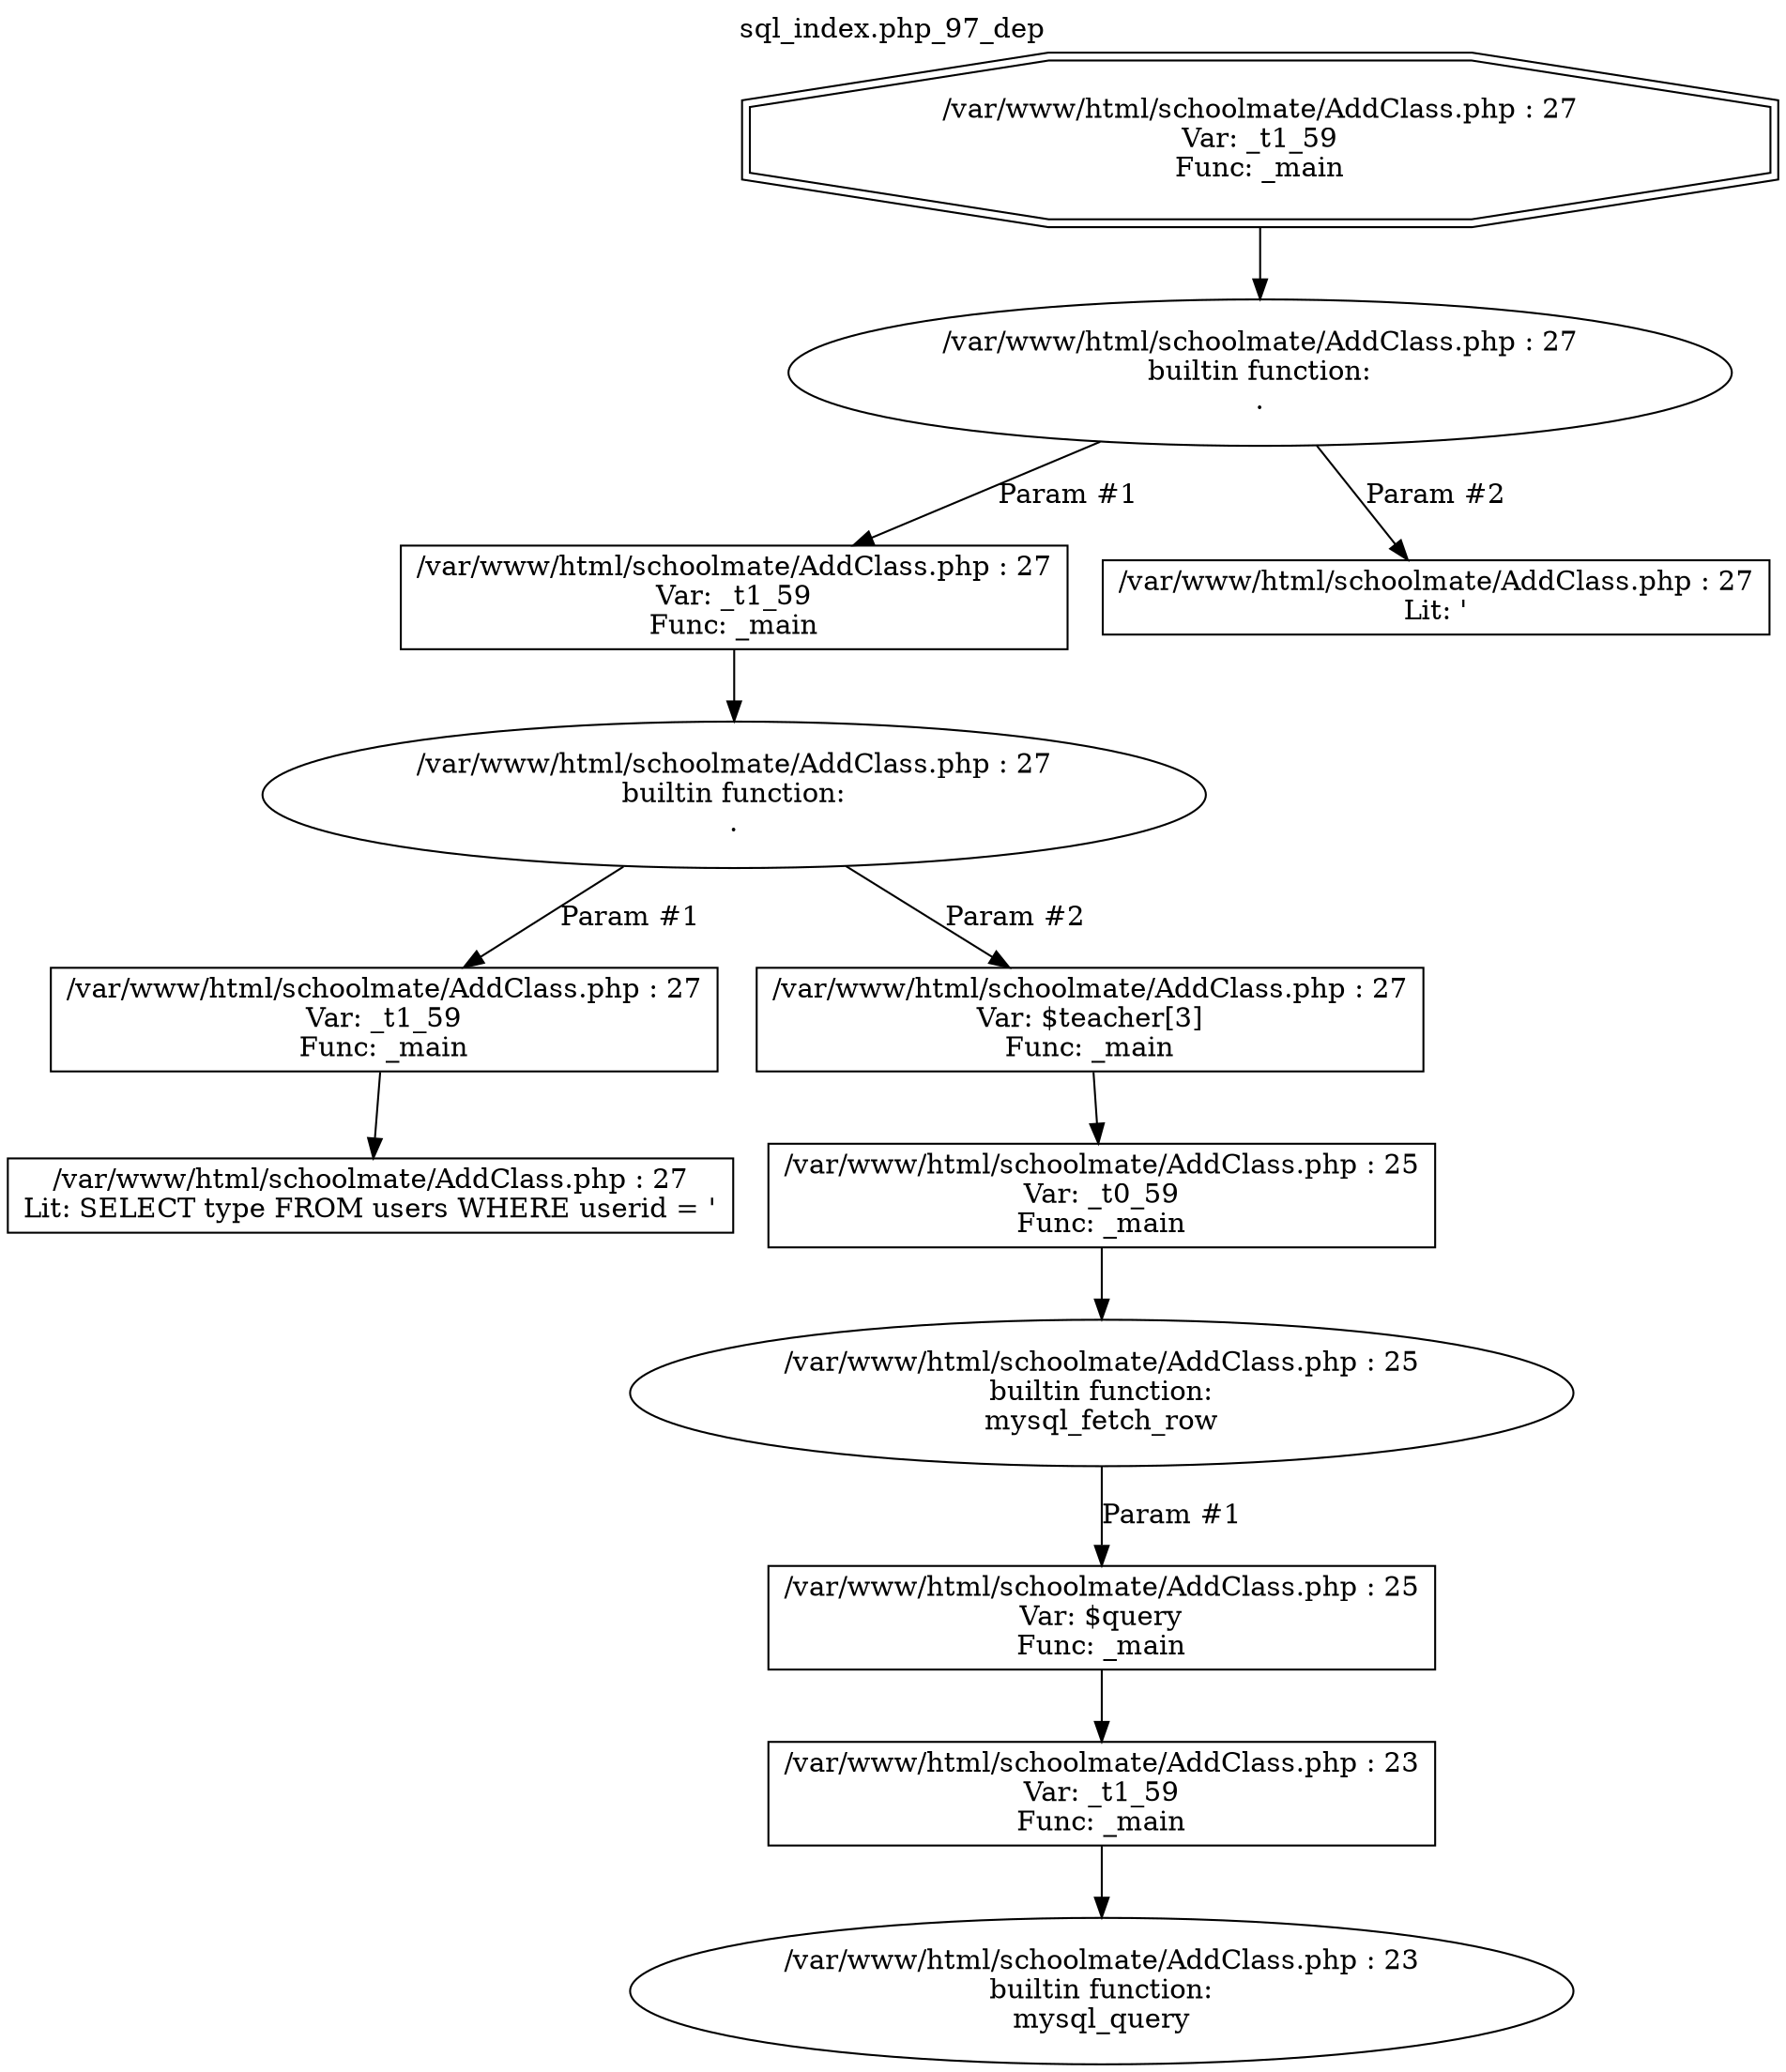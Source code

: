 digraph cfg {
  label="sql_index.php_97_dep";
  labelloc=t;
  n1 [shape=doubleoctagon, label="/var/www/html/schoolmate/AddClass.php : 27\nVar: _t1_59\nFunc: _main\n"];
  n2 [shape=ellipse, label="/var/www/html/schoolmate/AddClass.php : 27\nbuiltin function:\n.\n"];
  n3 [shape=box, label="/var/www/html/schoolmate/AddClass.php : 27\nVar: _t1_59\nFunc: _main\n"];
  n4 [shape=ellipse, label="/var/www/html/schoolmate/AddClass.php : 27\nbuiltin function:\n.\n"];
  n5 [shape=box, label="/var/www/html/schoolmate/AddClass.php : 27\nVar: _t1_59\nFunc: _main\n"];
  n6 [shape=box, label="/var/www/html/schoolmate/AddClass.php : 27\nLit: SELECT type FROM users WHERE userid = '\n"];
  n7 [shape=box, label="/var/www/html/schoolmate/AddClass.php : 27\nVar: $teacher[3]\nFunc: _main\n"];
  n8 [shape=box, label="/var/www/html/schoolmate/AddClass.php : 25\nVar: _t0_59\nFunc: _main\n"];
  n9 [shape=ellipse, label="/var/www/html/schoolmate/AddClass.php : 25\nbuiltin function:\nmysql_fetch_row\n"];
  n10 [shape=box, label="/var/www/html/schoolmate/AddClass.php : 25\nVar: $query\nFunc: _main\n"];
  n11 [shape=box, label="/var/www/html/schoolmate/AddClass.php : 23\nVar: _t1_59\nFunc: _main\n"];
  n12 [shape=ellipse, label="/var/www/html/schoolmate/AddClass.php : 23\nbuiltin function:\nmysql_query\n"];
  n13 [shape=box, label="/var/www/html/schoolmate/AddClass.php : 27\nLit: '\n"];
  n1 -> n2;
  n3 -> n4;
  n5 -> n6;
  n4 -> n5[label="Param #1"];
  n4 -> n7[label="Param #2"];
  n8 -> n9;
  n11 -> n12;
  n10 -> n11;
  n9 -> n10[label="Param #1"];
  n7 -> n8;
  n2 -> n3[label="Param #1"];
  n2 -> n13[label="Param #2"];
}
